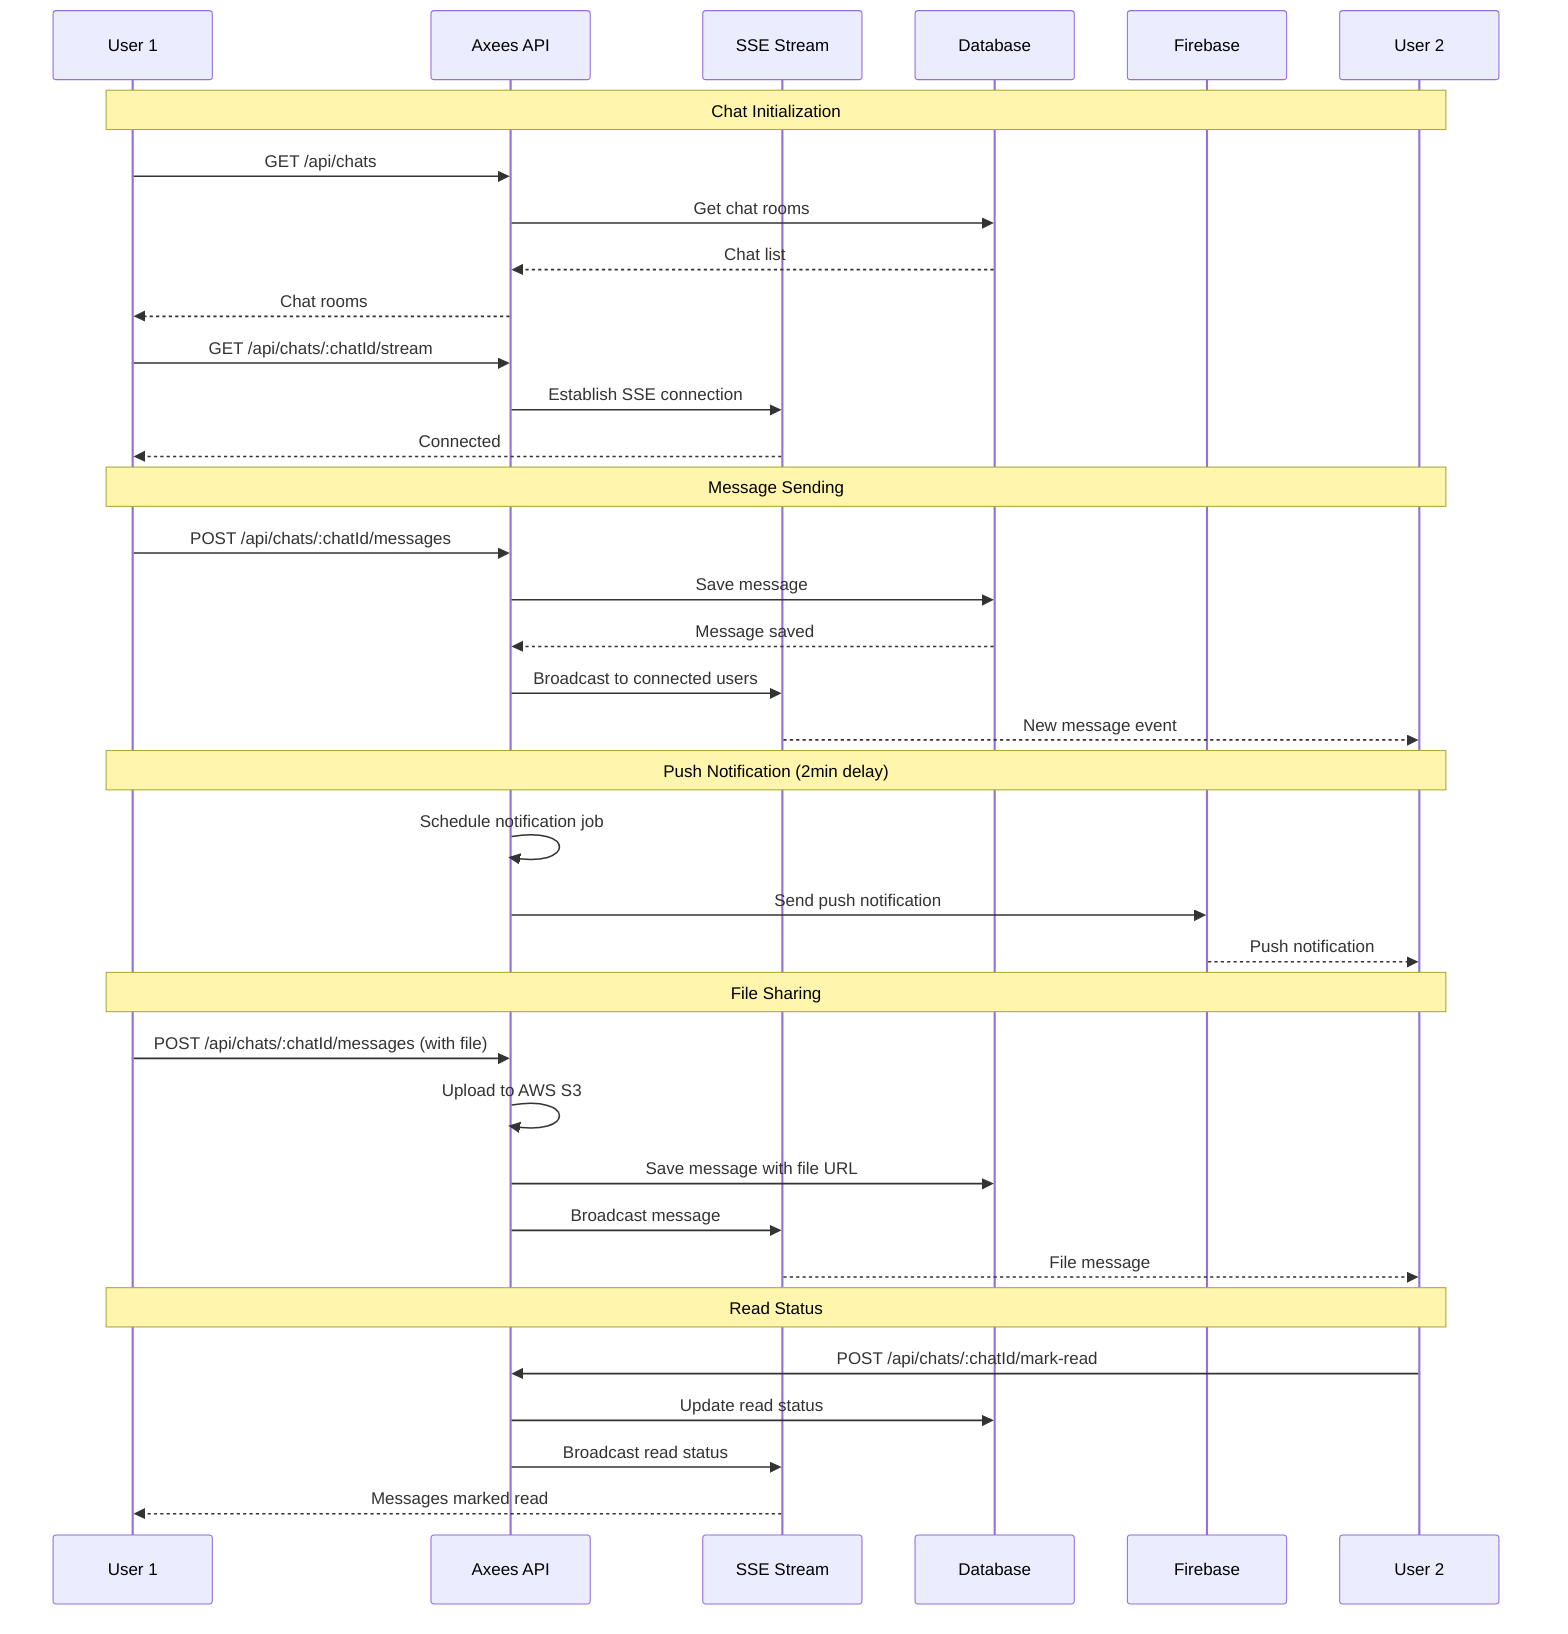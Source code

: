 sequenceDiagram
    participant U1 as User 1
    participant API as Axees API
    participant SSE as SSE Stream
    participant DB as Database
    participant FIREBASE as Firebase
    participant U2 as User 2
    
    Note over U1,U2: Chat Initialization
    U1->>API: GET /api/chats
    API->>DB: Get chat rooms
    DB-->>API: Chat list
    API-->>U1: Chat rooms
    
    U1->>API: GET /api/chats/:chatId/stream
    API->>SSE: Establish SSE connection
    SSE-->>U1: Connected
    
    Note over U1,U2: Message Sending
    U1->>API: POST /api/chats/:chatId/messages
    API->>DB: Save message
    DB-->>API: Message saved
    API->>SSE: Broadcast to connected users
    SSE-->>U2: New message event
    
    Note over U1,U2: Push Notification (2min delay)
    API->>API: Schedule notification job
    API->>FIREBASE: Send push notification
    FIREBASE-->>U2: Push notification
    
    Note over U1,U2: File Sharing
    U1->>API: POST /api/chats/:chatId/messages (with file)
    API->>API: Upload to AWS S3
    API->>DB: Save message with file URL
    API->>SSE: Broadcast message
    SSE-->>U2: File message
    
    Note over U1,U2: Read Status
    U2->>API: POST /api/chats/:chatId/mark-read
    API->>DB: Update read status
    API->>SSE: Broadcast read status
    SSE-->>U1: Messages marked read